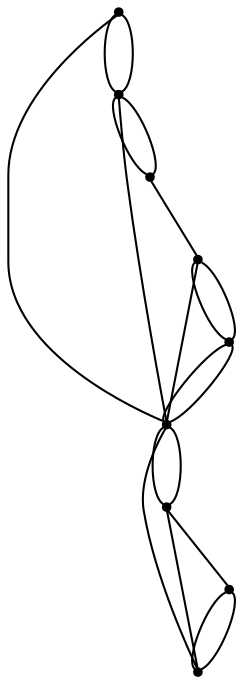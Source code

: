 graph {
  node [shape=point,comment="{\"directed\":false,\"doi\":\"10.1007/978-3-030-68766-3_13\",\"figure\":\"? (4)\"}"]

  v0 [pos="1610.1555176826505,377.90141437599226"]
  v1 [pos="1549.2593064132407,377.9014143759923"]
  v2 [pos="1488.3620777291483,377.9014143759923"]
  v3 [pos="1305.6736664803814,377.90141437599226"]
  v4 [pos="1249.8532416826627,377.9014143759923"]
  v5 [pos="1194.0308456439955,377.9014143759923"]
  v6 [pos="1153.4347916057177,377.90141437599226"]
  v7 [pos="1097.6133493933157,377.9014143759923"]
  v8 [pos="996.1201143622585,377.9014143759923"]

  v8 -- v7 [id="-3",pos="996.1201143622585,377.9014143759923 1097.6133493933157,377.9014143759923 1097.6133493933157,377.9014143759923 1097.6133493933157,377.9014143759923"]
  v7 -- v6 [id="-4",pos="1097.6133493933157,377.9014143759923 1153.4347916057177,377.90141437599226 1153.4347916057177,377.90141437599226 1153.4347916057177,377.90141437599226"]
  v6 -- v5 [id="-5",pos="1153.4347916057177,377.90141437599226 1194.0308456439955,377.9014143759923 1194.0308456439955,377.9014143759923 1194.0308456439955,377.9014143759923"]
  v5 -- v4 [id="-6",pos="1194.0308456439955,377.9014143759923 1249.8532416826627,377.9014143759923 1249.8532416826627,377.9014143759923 1249.8532416826627,377.9014143759923"]
  v4 -- v3 [id="-7",pos="1249.8532416826627,377.9014143759923 1305.6736664803814,377.90141437599226 1305.6736664803814,377.90141437599226 1305.6736664803814,377.90141437599226"]
  v3 -- v2 [id="-8",pos="1305.6736664803814,377.90141437599226 1488.3620777291483,377.9014143759923 1488.3620777291483,377.9014143759923 1488.3620777291483,377.9014143759923"]
  v2 -- v1 [id="-9",pos="1488.3620777291483,377.9014143759923 1549.2593064132407,377.9014143759923 1549.2593064132407,377.9014143759923 1549.2593064132407,377.9014143759923"]
  v1 -- v0 [id="-10",pos="1549.2593064132407,377.9014143759923 1610.1555176826505,377.90141437599226 1610.1555176826505,377.90141437599226 1610.1555176826505,377.90141437599226"]
  v8 -- v3 [id="-12",pos="996.1201143622585,377.9014143759923 997.3880197198414,463.5140143398371 1067.820077284064,531.6740331357566 1153.3003338964954,530.2738333386324 1236.805279901559,528.9027884737052 1304.1744105621092,461.5387279412055 1305.6736664803814,377.90141437599226"]
  v8 -- v7 [id="-13",pos="996.1201143622585,377.9014143759923 995.8919750166629,406.0597216199162 1018.5372095040756,428.85474540160135 1046.5625328360725,428.94643877614504 1074.5919894152198,429.0422653471835 1097.3872925683997,406.39727659825564 1097.6133493933157,377.9014143759923"]
  v7 -- v6 [id="-15",pos="1097.6133493933157,377.9014143759923 1097.47898706672,393.4495298775315 1109.9725850223333,405.9430383034892 1125.3917588993918,405.9430383034892 1140.8067359408822,405.9430383034892 1153.3003338964954,393.4495298775315 1153.4347916057177,377.90141437599226"]
  v7 -- v3 [id="-16",pos="1097.6133493933157,377.9014143759923 1097.47898706672,435.4890662705053 1144.0572486767635,482.0625602490583 1201.5081122984652,482.0625602490583 1258.9630455788997,482.0625602490583 1305.5413071889432,435.4890662705053 1305.6736664803814,377.90141437599226"]
  v5 -- v3 [id="-17",pos="1194.0308456439955,377.9014143759923 1193.8984863525573,408.86431799829785 1218.8900062761873,433.855499840527 1249.7198331823324,433.855499840527 1280.5497872653132,433.855499840527 1305.5413071889432,408.86431799829785 1305.6736664803814,377.90141437599226"]
  v5 -- v4 [id="-18",pos="1194.0308456439955,377.9014143759923 1193.8984863525573,393.4495298775315 1206.3920843081705,405.9430383034892 1221.807061349661,405.9430383034892 1237.2220383911513,405.9430383034892 1249.7198331823324,393.4495298775315 1249.8532416826627,377.9014143759923"]
  v4 -- v3 [id="-19",pos="1249.8532416826627,377.9014143759923 1249.7198331823324,393.4495298775315 1262.2177551503491,405.9430383034892 1277.6326050150042,405.9430383034892 1293.0435123977618,405.9430383034892 1305.5413071889432,393.4495298775315 1305.6736664803814,377.90141437599226"]
  v3 -- v0 [id="-20",pos="1305.6736664803814,377.90141437599226 1302.7366764379594,457.01303674861566 1368.6096988069132,527.4234061698885 1452.6646846250637,530.2279707544509 1536.723994455618,533.0325512359229 1607.1393918544036,467.160352081272 1610.1555176826505,377.90141437599226"]
  v3 -- v2 [id="-21",pos="1305.6736664803814,377.90141437599226 1303.8618099007062,423.39978446172836 1343.3848093903318,465.65179894834847 1393.8261945523584,467.33121206559866 1444.2675797143847,469.01062518284886 1486.5201756221106,429.4881736613222 1488.3620777291483,377.9014143759923"]
  v2 -- v0 [id="-23",pos="1488.3620777291483,377.9014143759923 1488.2287964056534,411.66471759254637 1515.4956370913496,438.9312241051025 1549.1258979129107,438.9312241051025 1582.7604827468751,438.9312241051025 1610.0190569382708,411.66471759254637 1610.1555176826505,377.90141437599226"]
  v1 -- v0 [id="-24",pos="1549.2593064132407,377.9014143759923 1549.1258979129107,394.849761468475 1562.761416673543,408.48091633268655 1579.5724138371731,408.48091633268655 1596.3918046719393,408.48091633268655 1610.0189297614354,394.849761468475 1610.1555176826505,377.90141437599226"]
}